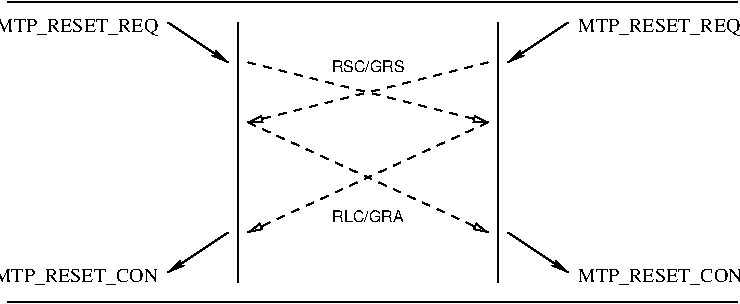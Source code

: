 #FIG 3.2
Landscape
Center
Inches
Letter  
100.00
Single
-2
1200 2
2 1 0 1 0 7 50 0 -1 0.000 0 0 -1 0 0 2
	 447 375 5925 375
2 1 0 1 0 7 50 0 -1 0.000 0 0 -1 0 0 2
	 4125 525 4125 2475
2 1 0 1 0 7 50 0 -1 0.000 0 0 -1 0 0 2
	 2175 525 2175 2475
2 1 0 1 0 7 50 0 -1 0.000 0 0 -1 0 0 2
	 447 2625 5925 2625
2 1 0 1 0 7 50 0 -1 0.000 0 0 -1 1 0 2
	2 1 1.00 39.00 78.00
	 1650 525 2100 825
2 1 0 1 0 7 50 0 -1 0.000 0 0 -1 1 0 2
	2 1 1.00 39.00 78.00
	 4650 525 4200 825
2 1 0 1 0 7 50 0 -1 0.000 0 0 -1 1 0 2
	2 1 1.00 39.00 78.00
	 2100 2100 1650 2400
2 1 0 1 0 7 50 0 -1 0.000 0 0 -1 1 0 2
	2 1 1.00 39.00 78.00
	 4200 2100 4650 2400
2 1 1 1 0 7 50 0 -1 4.000 0 0 -1 1 0 2
	1 0 1.00 45.00 90.00
	 2250 825 4050 1275
2 1 1 1 0 7 50 0 -1 4.000 0 0 -1 1 0 2
	1 0 1.00 45.00 90.00
	 4050 825 2250 1275
2 1 1 1 0 7 50 0 -1 4.000 0 0 -1 1 0 2
	1 0 1.00 45.00 90.00
	 2250 1275 4050 2100
2 1 1 1 0 7 50 0 -1 4.000 0 0 -1 1 0 2
	1 0 1.00 45.00 90.00
	 4050 1275 2250 2100
4 0 0 50 0 0 10 0.0000 4 150 1140 4725 2475 MTP_RESET_CON\001
4 2 0 50 0 0 10 0.0000 4 150 1140 1575 2475 MTP_RESET_CON\001
4 0 0 50 0 0 10 0.0000 4 150 1110 4725 600 MTP_RESET_REQ\001
4 2 0 50 0 0 10 0.0000 4 150 1110 1575 600 MTP_RESET_REQ\001
4 1 0 50 0 16 8 0.0000 4 105 570 3150 900 RSC/GRS\001
4 1 0 50 0 16 8 0.0000 4 105 555 3150 2025 RLC/GRA\001
